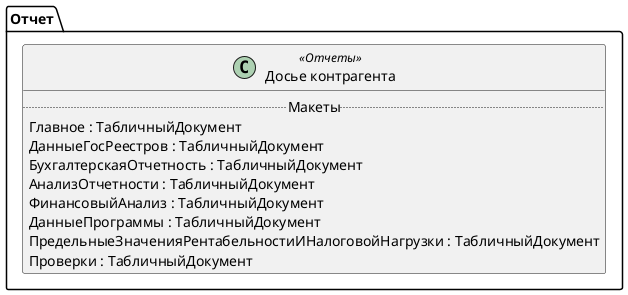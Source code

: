 ﻿@startuml ДосьеКонтрагента
'!include templates.wsd
'..\include templates.wsd
class Отчет.ДосьеКонтрагента as "Досье контрагента" <<Отчеты>>
{
..Макеты..
Главное : ТабличныйДокумент
ДанныеГосРеестров : ТабличныйДокумент
БухгалтерскаяОтчетность : ТабличныйДокумент
АнализОтчетности : ТабличныйДокумент
ФинансовыйАнализ : ТабличныйДокумент
ДанныеПрограммы : ТабличныйДокумент
ПредельныеЗначенияРентабельностиИНалоговойНагрузки : ТабличныйДокумент
Проверки : ТабличныйДокумент
}
@enduml
